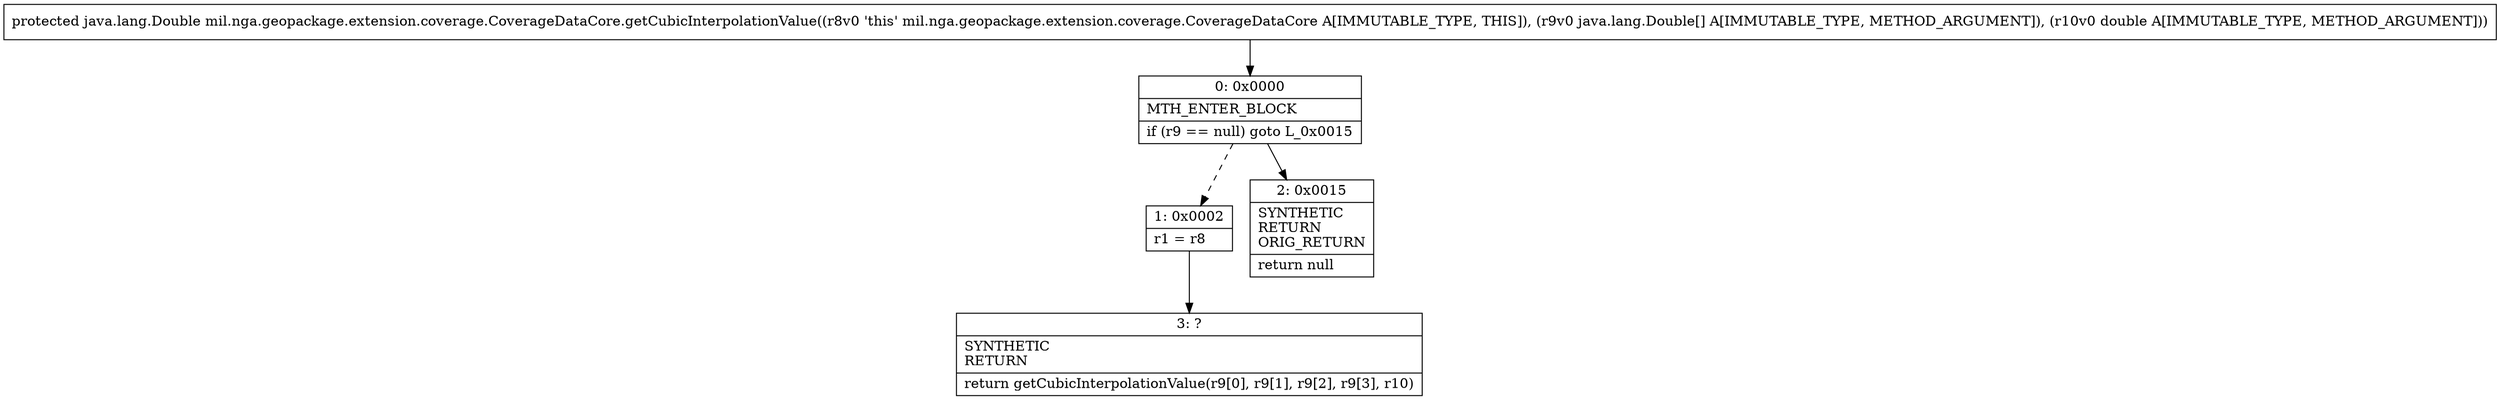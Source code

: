 digraph "CFG formil.nga.geopackage.extension.coverage.CoverageDataCore.getCubicInterpolationValue([Ljava\/lang\/Double;D)Ljava\/lang\/Double;" {
Node_0 [shape=record,label="{0\:\ 0x0000|MTH_ENTER_BLOCK\l|if (r9 == null) goto L_0x0015\l}"];
Node_1 [shape=record,label="{1\:\ 0x0002|r1 = r8\l}"];
Node_2 [shape=record,label="{2\:\ 0x0015|SYNTHETIC\lRETURN\lORIG_RETURN\l|return null\l}"];
Node_3 [shape=record,label="{3\:\ ?|SYNTHETIC\lRETURN\l|return getCubicInterpolationValue(r9[0], r9[1], r9[2], r9[3], r10)\l}"];
MethodNode[shape=record,label="{protected java.lang.Double mil.nga.geopackage.extension.coverage.CoverageDataCore.getCubicInterpolationValue((r8v0 'this' mil.nga.geopackage.extension.coverage.CoverageDataCore A[IMMUTABLE_TYPE, THIS]), (r9v0 java.lang.Double[] A[IMMUTABLE_TYPE, METHOD_ARGUMENT]), (r10v0 double A[IMMUTABLE_TYPE, METHOD_ARGUMENT])) }"];
MethodNode -> Node_0;
Node_0 -> Node_1[style=dashed];
Node_0 -> Node_2;
Node_1 -> Node_3;
}

